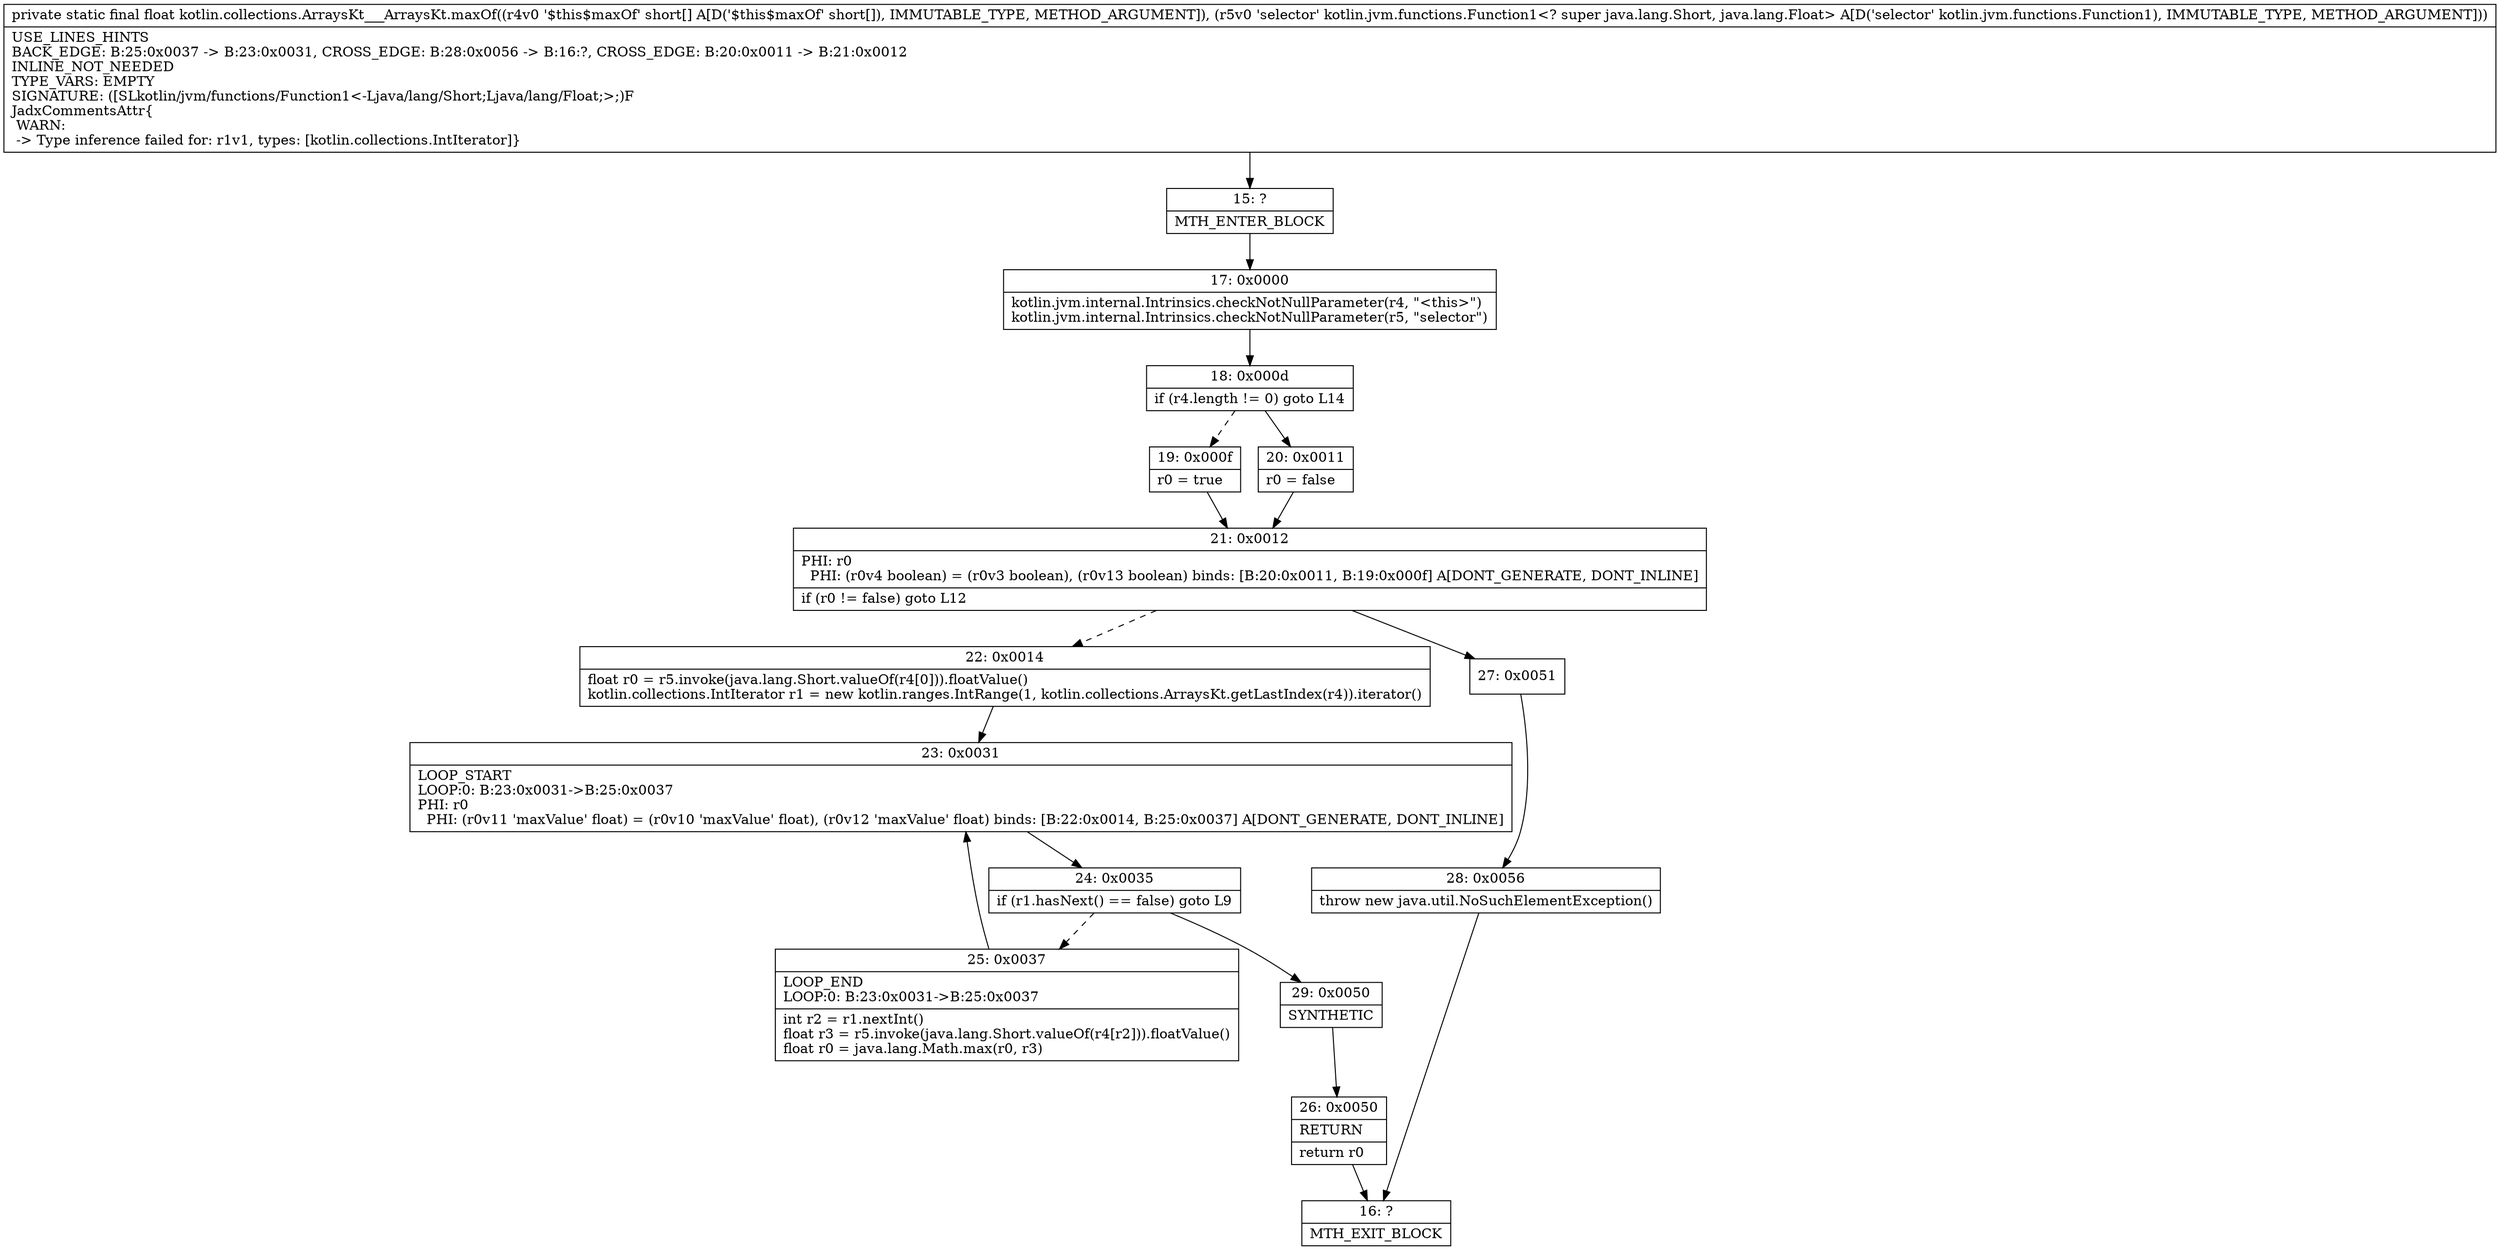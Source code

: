 digraph "CFG forkotlin.collections.ArraysKt___ArraysKt.maxOf([SLkotlin\/jvm\/functions\/Function1;)F" {
Node_15 [shape=record,label="{15\:\ ?|MTH_ENTER_BLOCK\l}"];
Node_17 [shape=record,label="{17\:\ 0x0000|kotlin.jvm.internal.Intrinsics.checkNotNullParameter(r4, \"\<this\>\")\lkotlin.jvm.internal.Intrinsics.checkNotNullParameter(r5, \"selector\")\l}"];
Node_18 [shape=record,label="{18\:\ 0x000d|if (r4.length != 0) goto L14\l}"];
Node_19 [shape=record,label="{19\:\ 0x000f|r0 = true\l}"];
Node_21 [shape=record,label="{21\:\ 0x0012|PHI: r0 \l  PHI: (r0v4 boolean) = (r0v3 boolean), (r0v13 boolean) binds: [B:20:0x0011, B:19:0x000f] A[DONT_GENERATE, DONT_INLINE]\l|if (r0 != false) goto L12\l}"];
Node_22 [shape=record,label="{22\:\ 0x0014|float r0 = r5.invoke(java.lang.Short.valueOf(r4[0])).floatValue()\lkotlin.collections.IntIterator r1 = new kotlin.ranges.IntRange(1, kotlin.collections.ArraysKt.getLastIndex(r4)).iterator()\l}"];
Node_23 [shape=record,label="{23\:\ 0x0031|LOOP_START\lLOOP:0: B:23:0x0031\-\>B:25:0x0037\lPHI: r0 \l  PHI: (r0v11 'maxValue' float) = (r0v10 'maxValue' float), (r0v12 'maxValue' float) binds: [B:22:0x0014, B:25:0x0037] A[DONT_GENERATE, DONT_INLINE]\l}"];
Node_24 [shape=record,label="{24\:\ 0x0035|if (r1.hasNext() == false) goto L9\l}"];
Node_25 [shape=record,label="{25\:\ 0x0037|LOOP_END\lLOOP:0: B:23:0x0031\-\>B:25:0x0037\l|int r2 = r1.nextInt()\lfloat r3 = r5.invoke(java.lang.Short.valueOf(r4[r2])).floatValue()\lfloat r0 = java.lang.Math.max(r0, r3)\l}"];
Node_29 [shape=record,label="{29\:\ 0x0050|SYNTHETIC\l}"];
Node_26 [shape=record,label="{26\:\ 0x0050|RETURN\l|return r0\l}"];
Node_16 [shape=record,label="{16\:\ ?|MTH_EXIT_BLOCK\l}"];
Node_27 [shape=record,label="{27\:\ 0x0051}"];
Node_28 [shape=record,label="{28\:\ 0x0056|throw new java.util.NoSuchElementException()\l}"];
Node_20 [shape=record,label="{20\:\ 0x0011|r0 = false\l}"];
MethodNode[shape=record,label="{private static final float kotlin.collections.ArraysKt___ArraysKt.maxOf((r4v0 '$this$maxOf' short[] A[D('$this$maxOf' short[]), IMMUTABLE_TYPE, METHOD_ARGUMENT]), (r5v0 'selector' kotlin.jvm.functions.Function1\<? super java.lang.Short, java.lang.Float\> A[D('selector' kotlin.jvm.functions.Function1), IMMUTABLE_TYPE, METHOD_ARGUMENT]))  | USE_LINES_HINTS\lBACK_EDGE: B:25:0x0037 \-\> B:23:0x0031, CROSS_EDGE: B:28:0x0056 \-\> B:16:?, CROSS_EDGE: B:20:0x0011 \-\> B:21:0x0012\lINLINE_NOT_NEEDED\lTYPE_VARS: EMPTY\lSIGNATURE: ([SLkotlin\/jvm\/functions\/Function1\<\-Ljava\/lang\/Short;Ljava\/lang\/Float;\>;)F\lJadxCommentsAttr\{\l WARN: \l \-\> Type inference failed for: r1v1, types: [kotlin.collections.IntIterator]\}\l}"];
MethodNode -> Node_15;Node_15 -> Node_17;
Node_17 -> Node_18;
Node_18 -> Node_19[style=dashed];
Node_18 -> Node_20;
Node_19 -> Node_21;
Node_21 -> Node_22[style=dashed];
Node_21 -> Node_27;
Node_22 -> Node_23;
Node_23 -> Node_24;
Node_24 -> Node_25[style=dashed];
Node_24 -> Node_29;
Node_25 -> Node_23;
Node_29 -> Node_26;
Node_26 -> Node_16;
Node_27 -> Node_28;
Node_28 -> Node_16;
Node_20 -> Node_21;
}

